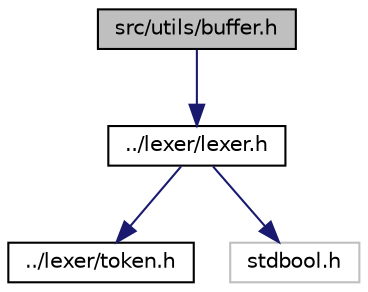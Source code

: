 digraph "src/utils/buffer.h"
{
 // LATEX_PDF_SIZE
  edge [fontname="Helvetica",fontsize="10",labelfontname="Helvetica",labelfontsize="10"];
  node [fontname="Helvetica",fontsize="10",shape=record];
  Node1 [label="src/utils/buffer.h",height=0.2,width=0.4,color="black", fillcolor="grey75", style="filled", fontcolor="black",tooltip="Buffer structure and functions."];
  Node1 -> Node2 [color="midnightblue",fontsize="10",style="solid",fontname="Helvetica"];
  Node2 [label="../lexer/lexer.h",height=0.2,width=0.4,color="black", fillcolor="white", style="filled",URL="$lexer_8h.html",tooltip="Main lexing functions."];
  Node2 -> Node3 [color="midnightblue",fontsize="10",style="solid",fontname="Helvetica"];
  Node3 [label="../lexer/token.h",height=0.2,width=0.4,color="black", fillcolor="white", style="filled",URL="$token_8h.html",tooltip="Token structures and functions."];
  Node2 -> Node4 [color="midnightblue",fontsize="10",style="solid",fontname="Helvetica"];
  Node4 [label="stdbool.h",height=0.2,width=0.4,color="grey75", fillcolor="white", style="filled",tooltip=" "];
}
